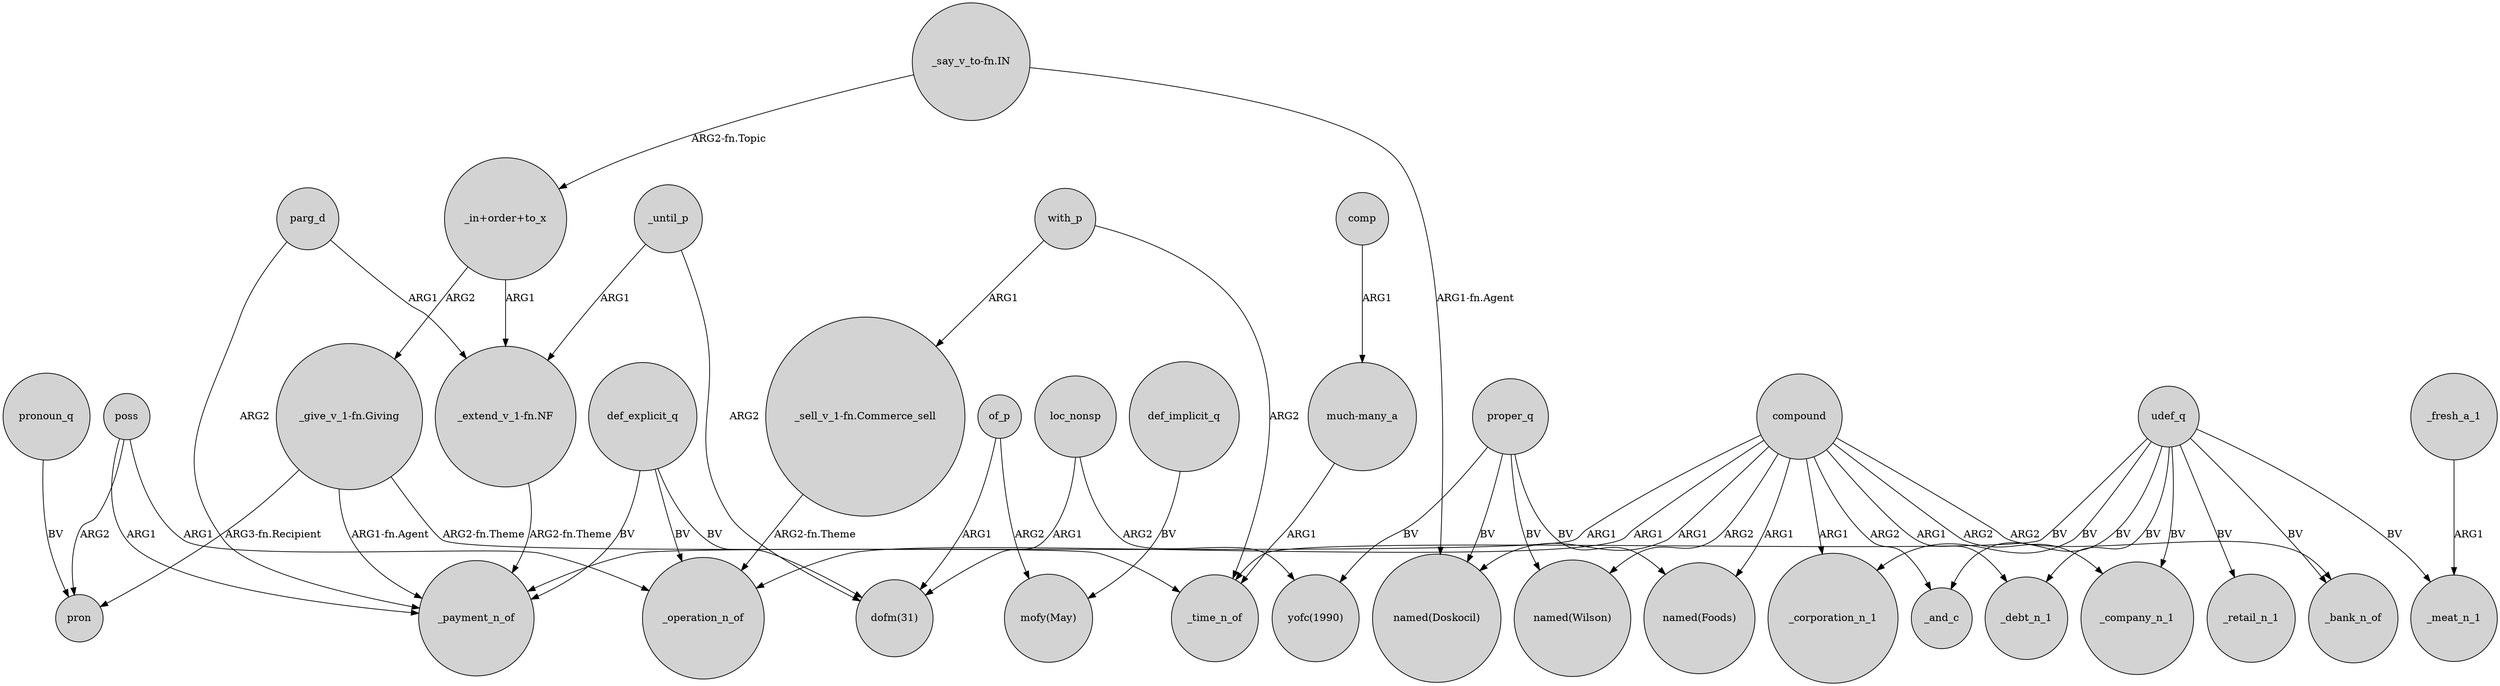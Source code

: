 digraph {
	node [shape=circle style=filled]
	compound -> _operation_n_of [label=ARG1]
	compound -> _bank_n_of [label=ARG2]
	compound -> _debt_n_1 [label=ARG1]
	poss -> pron [label=ARG2]
	proper_q -> "named(Wilson)" [label=BV]
	poss -> _operation_n_of [label=ARG1]
	_until_p -> "dofm(31)" [label=ARG2]
	udef_q -> _debt_n_1 [label=BV]
	compound -> _company_n_1 [label=ARG2]
	def_implicit_q -> "mofy(May)" [label=BV]
	"_extend_v_1-fn.NF" -> _payment_n_of [label="ARG2-fn.Theme"]
	proper_q -> "named(Foods)" [label=BV]
	"_give_v_1-fn.Giving" -> _payment_n_of [label="ARG1-fn.Agent"]
	def_explicit_q -> "dofm(31)" [label=BV]
	"_give_v_1-fn.Giving" -> pron [label="ARG3-fn.Recipient"]
	proper_q -> "yofc(1990)" [label=BV]
	of_p -> "dofm(31)" [label=ARG1]
	_fresh_a_1 -> _meat_n_1 [label=ARG1]
	poss -> _payment_n_of [label=ARG1]
	"_say_v_to-fn.IN" -> "_in+order+to_x" [label="ARG2-fn.Topic"]
	loc_nonsp -> "dofm(31)" [label=ARG1]
	proper_q -> "named(Doskocil)" [label=BV]
	loc_nonsp -> "yofc(1990)" [label=ARG2]
	pronoun_q -> pron [label=BV]
	udef_q -> _corporation_n_1 [label=BV]
	def_explicit_q -> _operation_n_of [label=BV]
	compound -> _and_c [label=ARG2]
	"_give_v_1-fn.Giving" -> _time_n_of [label="ARG2-fn.Theme"]
	comp -> "much-many_a" [label=ARG1]
	"_in+order+to_x" -> "_extend_v_1-fn.NF" [label=ARG1]
	compound -> _corporation_n_1 [label=ARG1]
	udef_q -> _time_n_of [label=BV]
	def_explicit_q -> _payment_n_of [label=BV]
	compound -> _payment_n_of [label=ARG1]
	_until_p -> "_extend_v_1-fn.NF" [label=ARG1]
	compound -> "named(Foods)" [label=ARG1]
	with_p -> _time_n_of [label=ARG2]
	compound -> "named(Doskocil)" [label=ARG1]
	"_in+order+to_x" -> "_give_v_1-fn.Giving" [label=ARG2]
	with_p -> "_sell_v_1-fn.Commerce_sell" [label=ARG1]
	of_p -> "mofy(May)" [label=ARG2]
	compound -> "named(Wilson)" [label=ARG2]
	udef_q -> _retail_n_1 [label=BV]
	"_say_v_to-fn.IN" -> "named(Doskocil)" [label="ARG1-fn.Agent"]
	"much-many_a" -> _time_n_of [label=ARG1]
	parg_d -> _payment_n_of [label=ARG2]
	udef_q -> _and_c [label=BV]
	udef_q -> _meat_n_1 [label=BV]
	parg_d -> "_extend_v_1-fn.NF" [label=ARG1]
	"_sell_v_1-fn.Commerce_sell" -> _operation_n_of [label="ARG2-fn.Theme"]
	udef_q -> _company_n_1 [label=BV]
	udef_q -> _bank_n_of [label=BV]
}
